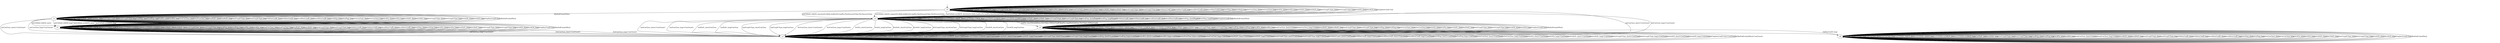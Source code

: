 digraph "../results/google-quicheModels/google-quiche-PSK-PSK-0/learnedModel" {
s0 [label=s0];
s1 [label=s1];
s2 [label=s2];
s3 [label=s3];
s4 [label=s4];
s5 [label=s5];
s6 [label=s6];
s0 -> s0  [label="initPing_short/ "];
s0 -> s0  [label="initPing_long/ "];
s0 -> s3  [label="initConClose_short/<ConClosed> "];
s0 -> s3  [label="initConClose_long/<ConClosed> "];
s0 -> s2  [label="initCltHello-vldACK_short/initSvrHello,hndEncExt,hndFin,NewSessionTicket,NewSessionTicket "];
s0 -> s2  [label="initCltHello-vldACK_long/initSvrHello,hndEncExt,hndFin,NewSessionTicket,NewSessionTicket "];
s0 -> s2  [label="initCltHello-invldACK_short/initSvrHello,hndEncExt,hndFin,NewSessionTicket,NewSessionTicket "];
s0 -> s2  [label="initCltHello-invldACK_long/initSvrHello,hndEncExt,hndFin,NewSessionTicket,NewSessionTicket "];
s0 -> s0  [label="initNoFr_short/ "];
s0 -> s0  [label="initNoFr_long/ "];
s0 -> s0  [label="initUnxpFrType_short/ "];
s0 -> s0  [label="initUnxpFrType_long/ "];
s0 -> s0  [label="hndPing_short/ "];
s0 -> s0  [label="hndPing_long/ "];
s0 -> s0  [label="hndFin_short/ "];
s0 -> s0  [label="hndFin_long/ "];
s0 -> s0  [label="hndConClose_short/ "];
s0 -> s0  [label="hndConClose_long/ "];
s0 -> s0  [label="hndNoFr_short/ "];
s0 -> s0  [label="hndNoFr_long/ "];
s0 -> s0  [label="hndUnxpFrType_short/ "];
s0 -> s0  [label="hndUnxpFrType_long/ "];
s0 -> s0  [label="VldNewConID_short/ "];
s0 -> s0  [label="VldNewConID_long/ "];
s0 -> s0  [label="InvldNewConID_short/ "];
s0 -> s0  [label="InvldNewConID_long/ "];
s0 -> s0  [label="0rttPing_short/ "];
s0 -> s0  [label="0rttPing_long/ "];
s0 -> s0  [label="0rttConClose_short/ "];
s0 -> s0  [label="0rttConClose_long/ "];
s0 -> s0  [label="0rttFin_short/ "];
s0 -> s0  [label="0rttFin_long/ "];
s0 -> s0  [label="0rttNoFr_short/ "];
s0 -> s0  [label="0rttNoFr_long/ "];
s0 -> s0  [label="0rttUnxpFrType_short/ "];
s0 -> s0  [label="0rttUnxpFrType_long/ "];
s0 -> s0  [label="0rttACK_short/ "];
s0 -> s0  [label="0rttACK_long/ "];
s0 -> s0  [label="[ChgDestConID-Ori]/ "];
s0 -> s1  [label="[RmPadFrmInitPkts]/ "];
s1 -> s1  [label="initPing_short/ "];
s1 -> s1  [label="initPing_long/ "];
s1 -> s3  [label="initConClose_short/<ConClosed> "];
s1 -> s3  [label="initConClose_long/<ConClosed> "];
s1 -> s5  [label="initCltHello-vldACK_short/ "];
s1 -> s5  [label="initCltHello-vldACK_long/ "];
s1 -> s5  [label="initCltHello-invldACK_short/ "];
s1 -> s5  [label="initCltHello-invldACK_long/ "];
s1 -> s1  [label="initNoFr_short/ "];
s1 -> s1  [label="initNoFr_long/ "];
s1 -> s1  [label="initUnxpFrType_short/ "];
s1 -> s1  [label="initUnxpFrType_long/ "];
s1 -> s1  [label="hndPing_short/ "];
s1 -> s1  [label="hndPing_long/ "];
s1 -> s1  [label="hndFin_short/ "];
s1 -> s1  [label="hndFin_long/ "];
s1 -> s1  [label="hndConClose_short/ "];
s1 -> s1  [label="hndConClose_long/ "];
s1 -> s1  [label="hndNoFr_short/ "];
s1 -> s1  [label="hndNoFr_long/ "];
s1 -> s1  [label="hndUnxpFrType_short/ "];
s1 -> s1  [label="hndUnxpFrType_long/ "];
s1 -> s1  [label="VldNewConID_short/ "];
s1 -> s1  [label="VldNewConID_long/ "];
s1 -> s1  [label="InvldNewConID_short/ "];
s1 -> s1  [label="InvldNewConID_long/ "];
s1 -> s1  [label="0rttPing_short/ "];
s1 -> s1  [label="0rttPing_long/ "];
s1 -> s1  [label="0rttConClose_short/ "];
s1 -> s1  [label="0rttConClose_long/ "];
s1 -> s1  [label="0rttFin_short/ "];
s1 -> s1  [label="0rttFin_long/ "];
s1 -> s1  [label="0rttNoFr_short/ "];
s1 -> s1  [label="0rttNoFr_long/ "];
s1 -> s1  [label="0rttUnxpFrType_short/ "];
s1 -> s1  [label="0rttUnxpFrType_long/ "];
s1 -> s1  [label="0rttACK_short/ "];
s1 -> s1  [label="0rttACK_long/ "];
s1 -> s1  [label="[ChgDestConID-Ori]/ "];
s1 -> s1  [label="[RmPadFrmInitPkts]/ "];
s2 -> s2  [label="initPing_short/ "];
s2 -> s2  [label="initPing_long/ "];
s2 -> s2  [label="initConClose_short/<ConAct> "];
s2 -> s2  [label="initConClose_long/<ConAct> "];
s2 -> s2  [label="initCltHello-vldACK_short/ "];
s2 -> s2  [label="initCltHello-vldACK_long/ "];
s2 -> s2  [label="initCltHello-invldACK_short/ "];
s2 -> s2  [label="initCltHello-invldACK_long/ "];
s2 -> s2  [label="initNoFr_short/ "];
s2 -> s2  [label="initNoFr_long/ "];
s2 -> s2  [label="initUnxpFrType_short/ "];
s2 -> s2  [label="initUnxpFrType_long/ "];
s2 -> s2  [label="hndPing_short/PingACK "];
s2 -> s2  [label="hndPing_long/PingACK "];
s2 -> s4  [label="hndFin_short/HndshkDone,NewToken,VldNewConID "];
s2 -> s4  [label="hndFin_long/HndshkDone,NewToken,VldNewConID "];
s2 -> s3  [label="hndConClose_short/<ConClosed> "];
s2 -> s3  [label="hndConClose_long/<ConClosed> "];
s2 -> s3  [label="hndNoFr_short/ConClose "];
s2 -> s3  [label="hndNoFr_long/ConClose "];
s2 -> s3  [label="hndUnxpFrType_short/ConClose "];
s2 -> s3  [label="hndUnxpFrType_long/ConClose "];
s2 -> s2  [label="VldNewConID_short/ "];
s2 -> s2  [label="VldNewConID_long/ "];
s2 -> s2  [label="InvldNewConID_short/ "];
s2 -> s2  [label="InvldNewConID_long/ "];
s2 -> s2  [label="0rttPing_short/PingACK "];
s2 -> s2  [label="0rttPing_long/PingACK "];
s2 -> s3  [label="0rttConClose_short/<ConClosed> "];
s2 -> s3  [label="0rttConClose_long/<ConClosed> "];
s2 -> s3  [label="0rttFin_short/ConClose "];
s2 -> s3  [label="0rttFin_long/ConClose "];
s2 -> s3  [label="0rttNoFr_short/ConClose "];
s2 -> s3  [label="0rttNoFr_long/ConClose "];
s2 -> s3  [label="0rttUnxpFrType_short/ConClose "];
s2 -> s3  [label="0rttUnxpFrType_long/ConClose "];
s2 -> s3  [label="0rttACK_short/ConClose "];
s2 -> s3  [label="0rttACK_long/ConClose "];
s2 -> s2  [label="[ChgDestConID-Ori]/ "];
s2 -> s2  [label="[RmPadFrmInitPkts]/ "];
s3 -> s3  [label="initPing_short/<ConClosed> "];
s3 -> s3  [label="initPing_long/<ConClosed> "];
s3 -> s3  [label="initConClose_short/<ConClosed> "];
s3 -> s3  [label="initConClose_long/<ConClosed> "];
s3 -> s3  [label="initCltHello-vldACK_short/<ConClosed> "];
s3 -> s3  [label="initCltHello-vldACK_long/<ConClosed> "];
s3 -> s3  [label="initCltHello-invldACK_short/<ConClosed> "];
s3 -> s3  [label="initCltHello-invldACK_long/<ConClosed> "];
s3 -> s3  [label="initNoFr_short/<ConClosed> "];
s3 -> s3  [label="initNoFr_long/<ConClosed> "];
s3 -> s3  [label="initUnxpFrType_short/<ConClosed> "];
s3 -> s3  [label="initUnxpFrType_long/<ConClosed> "];
s3 -> s3  [label="hndPing_short/<ConClosed> "];
s3 -> s3  [label="hndPing_long/<ConClosed> "];
s3 -> s3  [label="hndFin_short/<ConClosed> "];
s3 -> s3  [label="hndFin_long/<ConClosed> "];
s3 -> s3  [label="hndConClose_short/<ConClosed> "];
s3 -> s3  [label="hndConClose_long/<ConClosed> "];
s3 -> s3  [label="hndNoFr_short/<ConClosed> "];
s3 -> s3  [label="hndNoFr_long/<ConClosed> "];
s3 -> s3  [label="hndUnxpFrType_short/<ConClosed> "];
s3 -> s3  [label="hndUnxpFrType_long/<ConClosed> "];
s3 -> s3  [label="VldNewConID_short/<ConClosed> "];
s3 -> s3  [label="VldNewConID_long/<ConClosed> "];
s3 -> s3  [label="InvldNewConID_short/<ConClosed> "];
s3 -> s3  [label="InvldNewConID_long/<ConClosed> "];
s3 -> s3  [label="0rttPing_short/<ConClosed> "];
s3 -> s3  [label="0rttPing_long/<ConClosed> "];
s3 -> s3  [label="0rttConClose_short/<ConClosed> "];
s3 -> s3  [label="0rttConClose_long/<ConClosed> "];
s3 -> s3  [label="0rttFin_short/<ConClosed> "];
s3 -> s3  [label="0rttFin_long/<ConClosed> "];
s3 -> s3  [label="0rttNoFr_short/<ConClosed> "];
s3 -> s3  [label="0rttNoFr_long/<ConClosed> "];
s3 -> s3  [label="0rttUnxpFrType_short/<ConClosed> "];
s3 -> s3  [label="0rttUnxpFrType_long/<ConClosed> "];
s3 -> s3  [label="0rttACK_short/<ConClosed> "];
s3 -> s3  [label="0rttACK_long/<ConClosed> "];
s3 -> s3  [label="[ChgDestConID-Ori]/<ConClosed> "];
s3 -> s3  [label="[RmPadFrmInitPkts]/<ConClosed> "];
s4 -> s4  [label="initPing_short/ "];
s4 -> s4  [label="initPing_long/ "];
s4 -> s4  [label="initConClose_short/ "];
s4 -> s4  [label="initConClose_long/ "];
s4 -> s4  [label="initCltHello-vldACK_short/ "];
s4 -> s4  [label="initCltHello-vldACK_long/ "];
s4 -> s4  [label="initCltHello-invldACK_short/ "];
s4 -> s4  [label="initCltHello-invldACK_long/ "];
s4 -> s4  [label="initNoFr_short/ "];
s4 -> s4  [label="initNoFr_long/ "];
s4 -> s4  [label="initUnxpFrType_short/ "];
s4 -> s4  [label="initUnxpFrType_long/ "];
s4 -> s4  [label="hndPing_short/ "];
s4 -> s4  [label="hndPing_long/ "];
s4 -> s4  [label="hndFin_short/ "];
s4 -> s4  [label="hndFin_long/ "];
s4 -> s4  [label="hndConClose_short/<ConAct> "];
s4 -> s4  [label="hndConClose_long/<ConAct> "];
s4 -> s4  [label="hndNoFr_short/ "];
s4 -> s4  [label="hndNoFr_long/ "];
s4 -> s4  [label="hndUnxpFrType_short/ "];
s4 -> s4  [label="hndUnxpFrType_long/ "];
s4 -> s6  [label="VldNewConID_short/ "];
s4 -> s6  [label="VldNewConID_long/ "];
s4 -> s3  [label="InvldNewConID_short/ConClose "];
s4 -> s3  [label="InvldNewConID_long/ConClose "];
s4 -> s4  [label="0rttPing_short/ "];
s4 -> s4  [label="0rttPing_long/ "];
s4 -> s4  [label="0rttConClose_short/ "];
s4 -> s4  [label="0rttConClose_long/ "];
s4 -> s4  [label="0rttFin_short/ "];
s4 -> s4  [label="0rttFin_long/ "];
s4 -> s4  [label="0rttNoFr_short/ "];
s4 -> s4  [label="0rttNoFr_long/ "];
s4 -> s4  [label="0rttUnxpFrType_short/ "];
s4 -> s4  [label="0rttUnxpFrType_long/ "];
s4 -> s4  [label="0rttACK_short/ "];
s4 -> s4  [label="0rttACK_long/ "];
s4 -> s4  [label="[ChgDestConID-Ori]/ "];
s4 -> s4  [label="[RmPadFrmInitPkts]/ "];
s5 -> s5  [label="initPing_short/ "];
s5 -> s5  [label="initPing_long/ "];
s5 -> s3  [label="initConClose_short/<ConClosed> "];
s5 -> s3  [label="initConClose_long/<ConClosed> "];
s5 -> s5  [label="initCltHello-vldACK_short/ "];
s5 -> s5  [label="initCltHello-vldACK_long/ "];
s5 -> s5  [label="initCltHello-invldACK_short/ "];
s5 -> s5  [label="initCltHello-invldACK_long/ "];
s5 -> s5  [label="initNoFr_short/ "];
s5 -> s5  [label="initNoFr_long/ "];
s5 -> s5  [label="initUnxpFrType_short/ "];
s5 -> s5  [label="initUnxpFrType_long/ "];
s5 -> s5  [label="hndPing_short/ "];
s5 -> s5  [label="hndPing_long/ "];
s5 -> s5  [label="hndFin_short/ "];
s5 -> s5  [label="hndFin_long/ "];
s5 -> s5  [label="hndConClose_short/ "];
s5 -> s5  [label="hndConClose_long/ "];
s5 -> s5  [label="hndNoFr_short/ "];
s5 -> s5  [label="hndNoFr_long/ "];
s5 -> s5  [label="hndUnxpFrType_short/ "];
s5 -> s5  [label="hndUnxpFrType_long/ "];
s5 -> s5  [label="VldNewConID_short/ "];
s5 -> s5  [label="VldNewConID_long/ "];
s5 -> s5  [label="InvldNewConID_short/ "];
s5 -> s5  [label="InvldNewConID_long/ "];
s5 -> s5  [label="0rttPing_short/ "];
s5 -> s5  [label="0rttPing_long/ "];
s5 -> s3  [label="0rttConClose_short/<ConClosed> "];
s5 -> s3  [label="0rttConClose_long/<ConClosed> "];
s5 -> s5  [label="0rttFin_short/ "];
s5 -> s5  [label="0rttFin_long/ "];
s5 -> s5  [label="0rttNoFr_short/ "];
s5 -> s5  [label="0rttNoFr_long/ "];
s5 -> s5  [label="0rttUnxpFrType_short/ "];
s5 -> s5  [label="0rttUnxpFrType_long/ "];
s5 -> s5  [label="0rttACK_short/ "];
s5 -> s5  [label="0rttACK_long/ "];
s5 -> s5  [label="[ChgDestConID-Ori]/ "];
s5 -> s5  [label="[RmPadFrmInitPkts]/ "];
s6 -> s6  [label="initPing_short/ "];
s6 -> s6  [label="initPing_long/ "];
s6 -> s6  [label="initConClose_short/ "];
s6 -> s6  [label="initConClose_long/ "];
s6 -> s6  [label="initCltHello-vldACK_short/ "];
s6 -> s6  [label="initCltHello-vldACK_long/ "];
s6 -> s6  [label="initCltHello-invldACK_short/ "];
s6 -> s6  [label="initCltHello-invldACK_long/ "];
s6 -> s6  [label="initNoFr_short/ "];
s6 -> s6  [label="initNoFr_long/ "];
s6 -> s6  [label="initUnxpFrType_short/ "];
s6 -> s6  [label="initUnxpFrType_long/ "];
s6 -> s6  [label="hndPing_short/ "];
s6 -> s6  [label="hndPing_long/ "];
s6 -> s6  [label="hndFin_short/ "];
s6 -> s6  [label="hndFin_long/ "];
s6 -> s6  [label="hndConClose_short/<ConAct> "];
s6 -> s6  [label="hndConClose_long/<ConAct> "];
s6 -> s6  [label="hndNoFr_short/ "];
s6 -> s6  [label="hndNoFr_long/ "];
s6 -> s6  [label="hndUnxpFrType_short/ "];
s6 -> s6  [label="hndUnxpFrType_long/ "];
s6 -> s6  [label="VldNewConID_short/ "];
s6 -> s6  [label="VldNewConID_long/ "];
s6 -> s6  [label="InvldNewConID_short/ "];
s6 -> s6  [label="InvldNewConID_long/ "];
s6 -> s6  [label="0rttPing_short/ "];
s6 -> s6  [label="0rttPing_long/ "];
s6 -> s6  [label="0rttConClose_short/ "];
s6 -> s6  [label="0rttConClose_long/ "];
s6 -> s6  [label="0rttFin_short/ "];
s6 -> s6  [label="0rttFin_long/ "];
s6 -> s6  [label="0rttNoFr_short/ "];
s6 -> s6  [label="0rttNoFr_long/ "];
s6 -> s6  [label="0rttUnxpFrType_short/ "];
s6 -> s6  [label="0rttUnxpFrType_long/ "];
s6 -> s6  [label="0rttACK_short/ "];
s6 -> s6  [label="0rttACK_long/ "];
s6 -> s6  [label="[ChgDestConID-Ori]/ "];
s6 -> s6  [label="[RmPadFrmInitPkts]/ "];
__start0 [label="", shape=none];
__start0 -> s0  [label=""];
}

